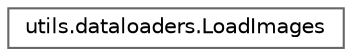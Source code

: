digraph "Graphical Class Hierarchy"
{
 // LATEX_PDF_SIZE
  bgcolor="transparent";
  edge [fontname=Helvetica,fontsize=10,labelfontname=Helvetica,labelfontsize=10];
  node [fontname=Helvetica,fontsize=10,shape=box,height=0.2,width=0.4];
  rankdir="LR";
  Node0 [id="Node000000",label="utils.dataloaders.LoadImages",height=0.2,width=0.4,color="grey40", fillcolor="white", style="filled",URL="$classutils_1_1dataloaders_1_1_load_images.html",tooltip=" "];
}
